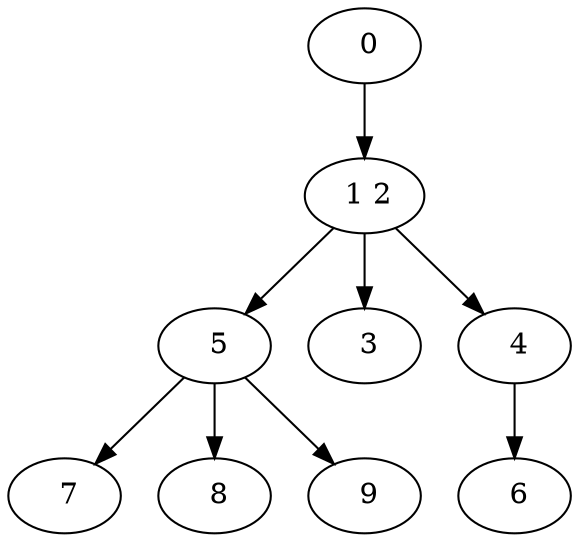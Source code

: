 digraph mytree {
" 0" -> " 1 2";
" 1 2" -> " 5";
" 1 2" -> " 3";
" 1 2" -> " 4";
" 5" -> " 7";
" 5" -> " 8";
" 5" -> " 9";
" 7";
" 8";
" 9";
" 3";
" 6";
" 4" -> " 6";
}
